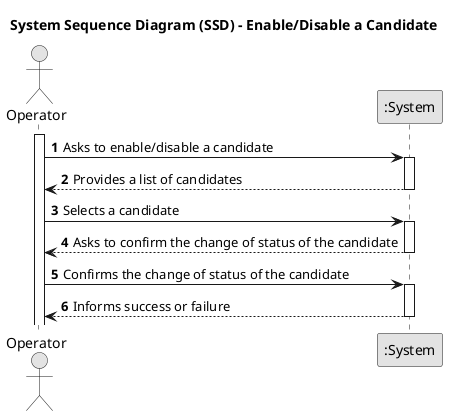 @startuml
skinparam monochrome true
skinparam packageStyle rectangle
skinparam shadowing false

title System Sequence Diagram (SSD) - Enable/Disable a Candidate

autonumber

actor "Operator" as Operator
participant ":System" as System

activate Operator

    Operator -> System : Asks to enable/disable a candidate
    activate System

        System --> Operator : Provides a list of candidates

    deactivate System

    Operator -> System : Selects a candidate
    activate System

        System --> Operator : Asks to confirm the change of status of the candidate

    deactivate System

    Operator -> System : Confirms the change of status of the candidate
    activate System

        System --> Operator : Informs success or failure

    deactivate System

@enduml
